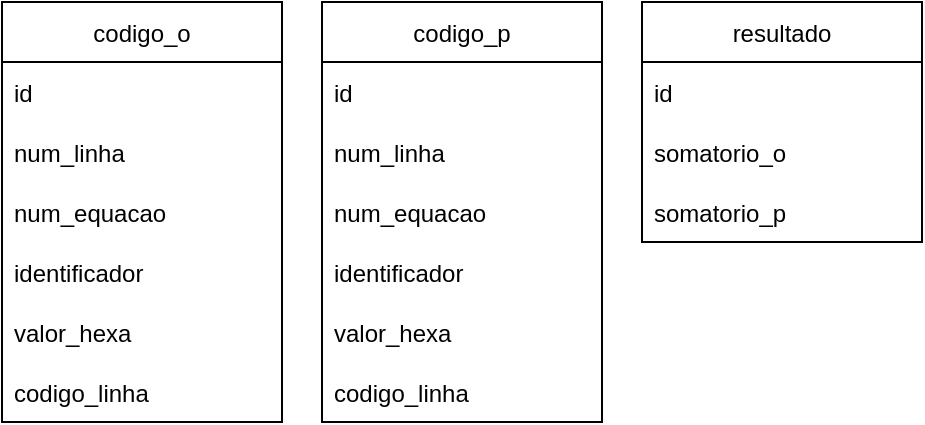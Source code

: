 <mxfile version="20.0.1" type="google"><diagram id="7OuBbWnHp4bqsadMAjP4" name="Page-1"><mxGraphModel grid="1" page="1" gridSize="10" guides="1" tooltips="1" connect="1" arrows="1" fold="1" pageScale="1" pageWidth="827" pageHeight="1169" math="0" shadow="0"><root><mxCell id="0"/><mxCell id="1" parent="0"/><mxCell id="ZFreEhbCHziy5cwWzLsk-5" value="codigo_o" style="swimlane;fontStyle=0;childLayout=stackLayout;horizontal=1;startSize=30;horizontalStack=0;resizeParent=1;resizeParentMax=0;resizeLast=0;collapsible=1;marginBottom=0;" vertex="1" parent="1"><mxGeometry x="60" y="80" width="140" height="210" as="geometry"/></mxCell><mxCell id="ZFreEhbCHziy5cwWzLsk-6" value="id" style="text;strokeColor=none;fillColor=none;align=left;verticalAlign=middle;spacingLeft=4;spacingRight=4;overflow=hidden;points=[[0,0.5],[1,0.5]];portConstraint=eastwest;rotatable=0;" vertex="1" parent="ZFreEhbCHziy5cwWzLsk-5"><mxGeometry y="30" width="140" height="30" as="geometry"/></mxCell><mxCell id="ZFreEhbCHziy5cwWzLsk-18" value="num_linha" style="text;strokeColor=none;fillColor=none;align=left;verticalAlign=middle;spacingLeft=4;spacingRight=4;overflow=hidden;points=[[0,0.5],[1,0.5]];portConstraint=eastwest;rotatable=0;" vertex="1" parent="ZFreEhbCHziy5cwWzLsk-5"><mxGeometry y="60" width="140" height="30" as="geometry"/></mxCell><mxCell id="ZFreEhbCHziy5cwWzLsk-35" value="num_equacao" style="text;strokeColor=none;fillColor=none;align=left;verticalAlign=middle;spacingLeft=4;spacingRight=4;overflow=hidden;points=[[0,0.5],[1,0.5]];portConstraint=eastwest;rotatable=0;" vertex="1" parent="ZFreEhbCHziy5cwWzLsk-5"><mxGeometry y="90" width="140" height="30" as="geometry"/></mxCell><mxCell id="ZFreEhbCHziy5cwWzLsk-14" value="identificador" style="text;strokeColor=none;fillColor=none;align=left;verticalAlign=middle;spacingLeft=4;spacingRight=4;overflow=hidden;points=[[0,0.5],[1,0.5]];portConstraint=eastwest;rotatable=0;" vertex="1" parent="ZFreEhbCHziy5cwWzLsk-5"><mxGeometry y="120" width="140" height="30" as="geometry"/></mxCell><mxCell id="ZFreEhbCHziy5cwWzLsk-15" value="valor_hexa" style="text;strokeColor=none;fillColor=none;align=left;verticalAlign=middle;spacingLeft=4;spacingRight=4;overflow=hidden;points=[[0,0.5],[1,0.5]];portConstraint=eastwest;rotatable=0;" vertex="1" parent="ZFreEhbCHziy5cwWzLsk-5"><mxGeometry y="150" width="140" height="30" as="geometry"/></mxCell><mxCell id="ZFreEhbCHziy5cwWzLsk-9" value="codigo_linha" style="text;strokeColor=none;fillColor=none;align=left;verticalAlign=middle;spacingLeft=4;spacingRight=4;overflow=hidden;points=[[0,0.5],[1,0.5]];portConstraint=eastwest;rotatable=0;" vertex="1" parent="ZFreEhbCHziy5cwWzLsk-5"><mxGeometry y="180" width="140" height="30" as="geometry"/></mxCell><mxCell id="ZFreEhbCHziy5cwWzLsk-10" value="codigo_p" style="swimlane;fontStyle=0;childLayout=stackLayout;horizontal=1;startSize=30;horizontalStack=0;resizeParent=1;resizeParentMax=0;resizeLast=0;collapsible=1;marginBottom=0;" vertex="1" parent="1"><mxGeometry x="220" y="80" width="140" height="210" as="geometry"/></mxCell><mxCell id="ZFreEhbCHziy5cwWzLsk-11" value="id" style="text;strokeColor=none;fillColor=none;align=left;verticalAlign=middle;spacingLeft=4;spacingRight=4;overflow=hidden;points=[[0,0.5],[1,0.5]];portConstraint=eastwest;rotatable=0;" vertex="1" parent="ZFreEhbCHziy5cwWzLsk-10"><mxGeometry y="30" width="140" height="30" as="geometry"/></mxCell><mxCell id="ZFreEhbCHziy5cwWzLsk-19" value="num_linha" style="text;strokeColor=none;fillColor=none;align=left;verticalAlign=middle;spacingLeft=4;spacingRight=4;overflow=hidden;points=[[0,0.5],[1,0.5]];portConstraint=eastwest;rotatable=0;" vertex="1" parent="ZFreEhbCHziy5cwWzLsk-10"><mxGeometry y="60" width="140" height="30" as="geometry"/></mxCell><mxCell id="ZFreEhbCHziy5cwWzLsk-36" value="num_equacao" style="text;strokeColor=none;fillColor=none;align=left;verticalAlign=middle;spacingLeft=4;spacingRight=4;overflow=hidden;points=[[0,0.5],[1,0.5]];portConstraint=eastwest;rotatable=0;" vertex="1" parent="ZFreEhbCHziy5cwWzLsk-10"><mxGeometry y="90" width="140" height="30" as="geometry"/></mxCell><mxCell id="ZFreEhbCHziy5cwWzLsk-16" value="identificador" style="text;strokeColor=none;fillColor=none;align=left;verticalAlign=middle;spacingLeft=4;spacingRight=4;overflow=hidden;points=[[0,0.5],[1,0.5]];portConstraint=eastwest;rotatable=0;" vertex="1" parent="ZFreEhbCHziy5cwWzLsk-10"><mxGeometry y="120" width="140" height="30" as="geometry"/></mxCell><mxCell id="ZFreEhbCHziy5cwWzLsk-17" value="valor_hexa" style="text;strokeColor=none;fillColor=none;align=left;verticalAlign=middle;spacingLeft=4;spacingRight=4;overflow=hidden;points=[[0,0.5],[1,0.5]];portConstraint=eastwest;rotatable=0;" vertex="1" parent="ZFreEhbCHziy5cwWzLsk-10"><mxGeometry y="150" width="140" height="30" as="geometry"/></mxCell><mxCell id="ZFreEhbCHziy5cwWzLsk-13" value="codigo_linha" style="text;strokeColor=none;fillColor=none;align=left;verticalAlign=middle;spacingLeft=4;spacingRight=4;overflow=hidden;points=[[0,0.5],[1,0.5]];portConstraint=eastwest;rotatable=0;" vertex="1" parent="ZFreEhbCHziy5cwWzLsk-10"><mxGeometry y="180" width="140" height="30" as="geometry"/></mxCell><mxCell id="ZFreEhbCHziy5cwWzLsk-20" value="resultado" style="swimlane;fontStyle=0;childLayout=stackLayout;horizontal=1;startSize=30;horizontalStack=0;resizeParent=1;resizeParentMax=0;resizeLast=0;collapsible=1;marginBottom=0;" vertex="1" parent="1"><mxGeometry x="380" y="80" width="140" height="120" as="geometry"/></mxCell><mxCell id="ZFreEhbCHziy5cwWzLsk-21" value="id" style="text;strokeColor=none;fillColor=none;align=left;verticalAlign=middle;spacingLeft=4;spacingRight=4;overflow=hidden;points=[[0,0.5],[1,0.5]];portConstraint=eastwest;rotatable=0;" vertex="1" parent="ZFreEhbCHziy5cwWzLsk-20"><mxGeometry y="30" width="140" height="30" as="geometry"/></mxCell><mxCell id="ZFreEhbCHziy5cwWzLsk-22" value="somatorio_o" style="text;strokeColor=none;fillColor=none;align=left;verticalAlign=middle;spacingLeft=4;spacingRight=4;overflow=hidden;points=[[0,0.5],[1,0.5]];portConstraint=eastwest;rotatable=0;" vertex="1" parent="ZFreEhbCHziy5cwWzLsk-20"><mxGeometry y="60" width="140" height="30" as="geometry"/></mxCell><mxCell id="ZFreEhbCHziy5cwWzLsk-23" value="somatorio_p" style="text;strokeColor=none;fillColor=none;align=left;verticalAlign=middle;spacingLeft=4;spacingRight=4;overflow=hidden;points=[[0,0.5],[1,0.5]];portConstraint=eastwest;rotatable=0;" vertex="1" parent="ZFreEhbCHziy5cwWzLsk-20"><mxGeometry y="90" width="140" height="30" as="geometry"/></mxCell></root></mxGraphModel></diagram></mxfile>